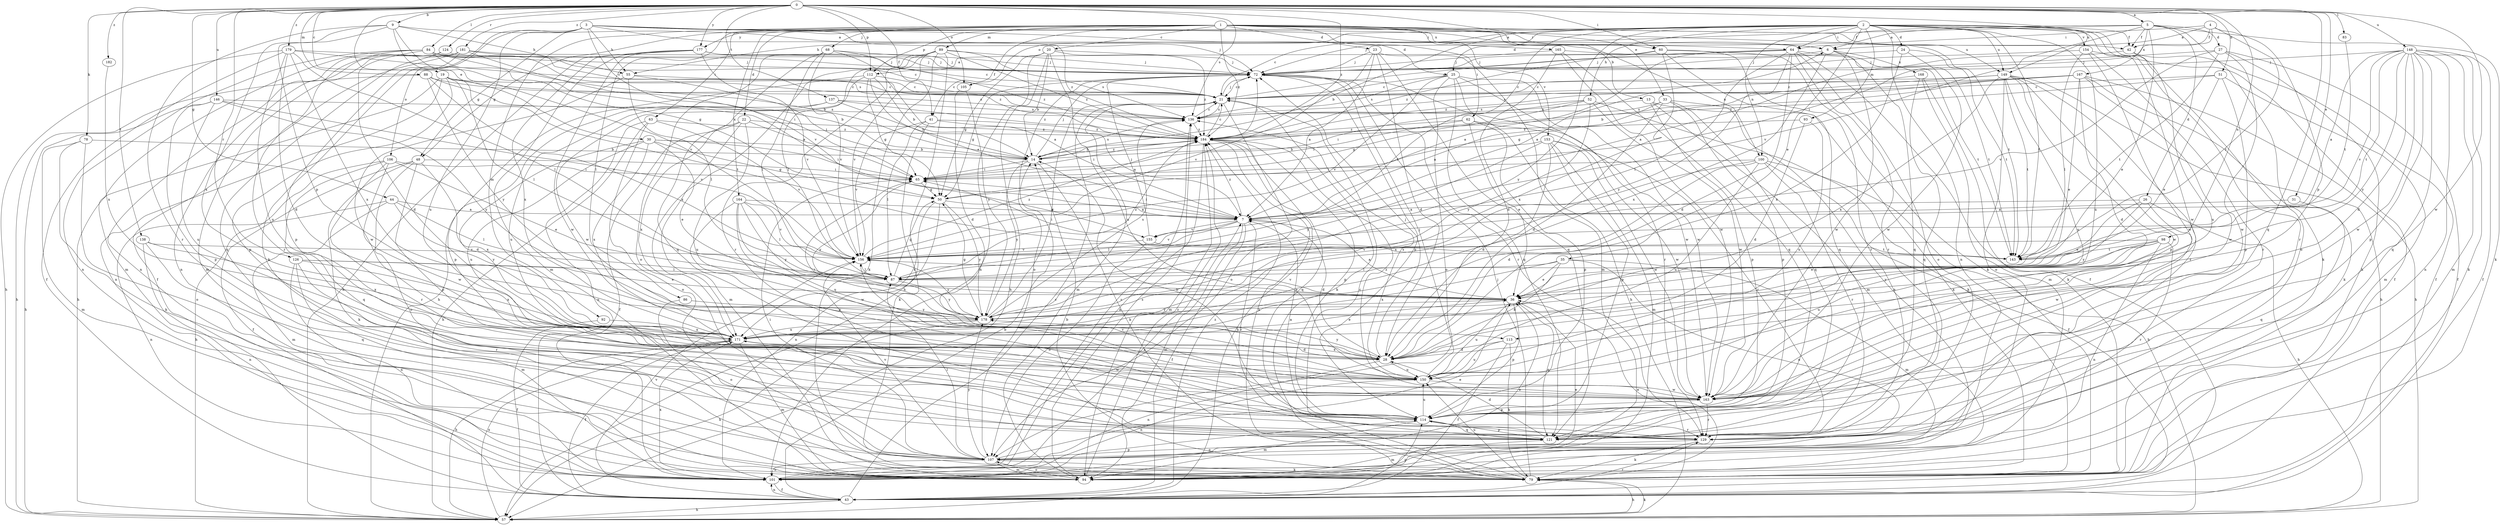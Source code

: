 strict digraph  {
0;
1;
2;
3;
4;
5;
6;
7;
9;
13;
14;
19;
20;
21;
22;
23;
24;
25;
26;
27;
28;
30;
31;
33;
35;
36;
41;
42;
43;
44;
48;
50;
51;
52;
55;
57;
60;
62;
63;
64;
65;
68;
72;
78;
79;
83;
84;
86;
87;
88;
89;
92;
93;
94;
98;
100;
101;
105;
106;
107;
112;
113;
114;
121;
124;
126;
129;
136;
137;
138;
143;
146;
148;
149;
150;
153;
154;
155;
156;
163;
164;
165;
167;
168;
171;
177;
178;
179;
181;
182;
184;
0 -> 5  [label=a];
0 -> 9  [label=b];
0 -> 19  [label=c];
0 -> 30  [label=e];
0 -> 31  [label=e];
0 -> 33  [label=e];
0 -> 41  [label=f];
0 -> 44  [label=g];
0 -> 51  [label=h];
0 -> 60  [label=i];
0 -> 78  [label=k];
0 -> 83  [label=l];
0 -> 84  [label=l];
0 -> 88  [label=m];
0 -> 98  [label=n];
0 -> 105  [label=o];
0 -> 112  [label=p];
0 -> 121  [label=q];
0 -> 124  [label=r];
0 -> 126  [label=r];
0 -> 136  [label=s];
0 -> 137  [label=t];
0 -> 138  [label=t];
0 -> 146  [label=u];
0 -> 148  [label=u];
0 -> 149  [label=u];
0 -> 163  [label=w];
0 -> 177  [label=y];
0 -> 179  [label=z];
0 -> 181  [label=z];
0 -> 182  [label=z];
0 -> 184  [label=z];
1 -> 13  [label=b];
1 -> 20  [label=c];
1 -> 22  [label=d];
1 -> 23  [label=d];
1 -> 41  [label=f];
1 -> 42  [label=f];
1 -> 48  [label=g];
1 -> 60  [label=i];
1 -> 62  [label=i];
1 -> 63  [label=i];
1 -> 68  [label=j];
1 -> 86  [label=l];
1 -> 89  [label=m];
1 -> 92  [label=m];
1 -> 100  [label=n];
1 -> 112  [label=p];
1 -> 143  [label=t];
1 -> 149  [label=u];
1 -> 153  [label=v];
1 -> 164  [label=x];
1 -> 165  [label=x];
1 -> 184  [label=z];
2 -> 14  [label=b];
2 -> 21  [label=c];
2 -> 24  [label=d];
2 -> 25  [label=d];
2 -> 35  [label=e];
2 -> 42  [label=f];
2 -> 52  [label=h];
2 -> 64  [label=i];
2 -> 79  [label=k];
2 -> 87  [label=l];
2 -> 93  [label=m];
2 -> 100  [label=n];
2 -> 101  [label=n];
2 -> 105  [label=o];
2 -> 129  [label=r];
2 -> 143  [label=t];
2 -> 149  [label=u];
2 -> 150  [label=u];
2 -> 154  [label=v];
2 -> 163  [label=w];
2 -> 177  [label=y];
2 -> 178  [label=y];
3 -> 6  [label=a];
3 -> 25  [label=d];
3 -> 48  [label=g];
3 -> 55  [label=h];
3 -> 64  [label=i];
3 -> 72  [label=j];
3 -> 79  [label=k];
3 -> 106  [label=o];
3 -> 150  [label=u];
3 -> 155  [label=v];
3 -> 184  [label=z];
4 -> 6  [label=a];
4 -> 42  [label=f];
4 -> 64  [label=i];
4 -> 65  [label=i];
4 -> 113  [label=p];
4 -> 143  [label=t];
5 -> 6  [label=a];
5 -> 26  [label=d];
5 -> 27  [label=d];
5 -> 36  [label=e];
5 -> 42  [label=f];
5 -> 55  [label=h];
5 -> 72  [label=j];
5 -> 79  [label=k];
5 -> 107  [label=o];
5 -> 155  [label=v];
5 -> 167  [label=x];
6 -> 72  [label=j];
6 -> 121  [label=q];
6 -> 163  [label=w];
6 -> 168  [label=x];
6 -> 171  [label=x];
7 -> 6  [label=a];
7 -> 28  [label=d];
7 -> 43  [label=f];
7 -> 65  [label=i];
7 -> 87  [label=l];
7 -> 94  [label=m];
7 -> 129  [label=r];
7 -> 155  [label=v];
7 -> 156  [label=v];
7 -> 184  [label=z];
9 -> 6  [label=a];
9 -> 50  [label=g];
9 -> 55  [label=h];
9 -> 113  [label=p];
9 -> 129  [label=r];
9 -> 156  [label=v];
9 -> 171  [label=x];
13 -> 79  [label=k];
13 -> 94  [label=m];
13 -> 114  [label=p];
13 -> 136  [label=s];
14 -> 65  [label=i];
14 -> 72  [label=j];
14 -> 79  [label=k];
14 -> 136  [label=s];
14 -> 178  [label=y];
14 -> 184  [label=z];
19 -> 21  [label=c];
19 -> 57  [label=h];
19 -> 87  [label=l];
19 -> 101  [label=n];
19 -> 114  [label=p];
19 -> 136  [label=s];
19 -> 143  [label=t];
20 -> 14  [label=b];
20 -> 50  [label=g];
20 -> 57  [label=h];
20 -> 72  [label=j];
20 -> 101  [label=n];
20 -> 150  [label=u];
20 -> 184  [label=z];
21 -> 72  [label=j];
21 -> 79  [label=k];
21 -> 94  [label=m];
21 -> 107  [label=o];
21 -> 136  [label=s];
22 -> 43  [label=f];
22 -> 65  [label=i];
22 -> 94  [label=m];
22 -> 150  [label=u];
22 -> 171  [label=x];
22 -> 184  [label=z];
23 -> 7  [label=a];
23 -> 28  [label=d];
23 -> 72  [label=j];
23 -> 94  [label=m];
23 -> 121  [label=q];
23 -> 156  [label=v];
24 -> 72  [label=j];
24 -> 143  [label=t];
24 -> 163  [label=w];
24 -> 171  [label=x];
25 -> 21  [label=c];
25 -> 57  [label=h];
25 -> 107  [label=o];
25 -> 121  [label=q];
25 -> 129  [label=r];
25 -> 136  [label=s];
25 -> 156  [label=v];
25 -> 163  [label=w];
26 -> 7  [label=a];
26 -> 36  [label=e];
26 -> 57  [label=h];
26 -> 163  [label=w];
26 -> 178  [label=y];
27 -> 43  [label=f];
27 -> 72  [label=j];
27 -> 79  [label=k];
27 -> 143  [label=t];
27 -> 156  [label=v];
27 -> 163  [label=w];
28 -> 65  [label=i];
28 -> 72  [label=j];
28 -> 101  [label=n];
28 -> 150  [label=u];
28 -> 171  [label=x];
28 -> 178  [label=y];
30 -> 14  [label=b];
30 -> 28  [label=d];
30 -> 36  [label=e];
30 -> 50  [label=g];
30 -> 65  [label=i];
30 -> 150  [label=u];
30 -> 171  [label=x];
31 -> 7  [label=a];
31 -> 121  [label=q];
33 -> 7  [label=a];
33 -> 28  [label=d];
33 -> 101  [label=n];
33 -> 114  [label=p];
33 -> 121  [label=q];
33 -> 136  [label=s];
35 -> 28  [label=d];
35 -> 36  [label=e];
35 -> 87  [label=l];
35 -> 94  [label=m];
35 -> 107  [label=o];
35 -> 171  [label=x];
36 -> 7  [label=a];
36 -> 114  [label=p];
36 -> 121  [label=q];
36 -> 150  [label=u];
36 -> 156  [label=v];
36 -> 178  [label=y];
41 -> 7  [label=a];
41 -> 79  [label=k];
41 -> 87  [label=l];
41 -> 156  [label=v];
41 -> 184  [label=z];
42 -> 7  [label=a];
42 -> 43  [label=f];
42 -> 150  [label=u];
43 -> 14  [label=b];
43 -> 21  [label=c];
43 -> 57  [label=h];
43 -> 101  [label=n];
43 -> 114  [label=p];
43 -> 129  [label=r];
43 -> 156  [label=v];
43 -> 184  [label=z];
44 -> 7  [label=a];
44 -> 87  [label=l];
44 -> 94  [label=m];
44 -> 101  [label=n];
44 -> 178  [label=y];
48 -> 43  [label=f];
48 -> 65  [label=i];
48 -> 79  [label=k];
48 -> 107  [label=o];
48 -> 114  [label=p];
48 -> 171  [label=x];
50 -> 7  [label=a];
50 -> 101  [label=n];
50 -> 171  [label=x];
50 -> 178  [label=y];
51 -> 21  [label=c];
51 -> 36  [label=e];
51 -> 94  [label=m];
51 -> 114  [label=p];
51 -> 184  [label=z];
52 -> 50  [label=g];
52 -> 65  [label=i];
52 -> 79  [label=k];
52 -> 136  [label=s];
52 -> 163  [label=w];
52 -> 178  [label=y];
55 -> 21  [label=c];
55 -> 65  [label=i];
55 -> 87  [label=l];
55 -> 163  [label=w];
57 -> 79  [label=k];
57 -> 171  [label=x];
60 -> 79  [label=k];
60 -> 121  [label=q];
60 -> 129  [label=r];
60 -> 171  [label=x];
60 -> 184  [label=z];
60 -> 112  [label=a];
62 -> 36  [label=e];
62 -> 65  [label=i];
62 -> 114  [label=p];
62 -> 163  [label=w];
62 -> 184  [label=z];
63 -> 57  [label=h];
63 -> 101  [label=n];
63 -> 107  [label=o];
63 -> 156  [label=v];
63 -> 184  [label=z];
64 -> 7  [label=a];
64 -> 21  [label=c];
64 -> 28  [label=d];
64 -> 43  [label=f];
64 -> 72  [label=j];
64 -> 87  [label=l];
64 -> 107  [label=o];
64 -> 129  [label=r];
64 -> 143  [label=t];
64 -> 178  [label=y];
65 -> 50  [label=g];
65 -> 178  [label=y];
68 -> 7  [label=a];
68 -> 72  [label=j];
68 -> 87  [label=l];
68 -> 107  [label=o];
68 -> 121  [label=q];
68 -> 156  [label=v];
68 -> 184  [label=z];
72 -> 21  [label=c];
72 -> 50  [label=g];
72 -> 107  [label=o];
72 -> 114  [label=p];
72 -> 129  [label=r];
72 -> 163  [label=w];
78 -> 14  [label=b];
78 -> 79  [label=k];
78 -> 94  [label=m];
78 -> 107  [label=o];
79 -> 14  [label=b];
79 -> 21  [label=c];
79 -> 36  [label=e];
79 -> 57  [label=h];
79 -> 72  [label=j];
79 -> 150  [label=u];
83 -> 143  [label=t];
84 -> 7  [label=a];
84 -> 14  [label=b];
84 -> 21  [label=c];
84 -> 28  [label=d];
84 -> 72  [label=j];
84 -> 94  [label=m];
84 -> 101  [label=n];
84 -> 129  [label=r];
84 -> 184  [label=z];
86 -> 107  [label=o];
86 -> 178  [label=y];
87 -> 36  [label=e];
87 -> 50  [label=g];
87 -> 178  [label=y];
87 -> 184  [label=z];
88 -> 14  [label=b];
88 -> 21  [label=c];
88 -> 57  [label=h];
88 -> 156  [label=v];
88 -> 178  [label=y];
89 -> 57  [label=h];
89 -> 72  [label=j];
89 -> 79  [label=k];
89 -> 87  [label=l];
89 -> 129  [label=r];
89 -> 136  [label=s];
89 -> 156  [label=v];
89 -> 171  [label=x];
89 -> 184  [label=z];
92 -> 43  [label=f];
92 -> 171  [label=x];
93 -> 28  [label=d];
93 -> 150  [label=u];
93 -> 184  [label=z];
94 -> 36  [label=e];
94 -> 107  [label=o];
94 -> 136  [label=s];
94 -> 184  [label=z];
98 -> 36  [label=e];
98 -> 101  [label=n];
98 -> 129  [label=r];
98 -> 143  [label=t];
98 -> 150  [label=u];
98 -> 156  [label=v];
98 -> 178  [label=y];
100 -> 28  [label=d];
100 -> 43  [label=f];
100 -> 57  [label=h];
100 -> 65  [label=i];
100 -> 129  [label=r];
100 -> 150  [label=u];
100 -> 171  [label=x];
101 -> 7  [label=a];
101 -> 36  [label=e];
101 -> 43  [label=f];
101 -> 114  [label=p];
101 -> 136  [label=s];
101 -> 171  [label=x];
105 -> 28  [label=d];
105 -> 178  [label=y];
106 -> 36  [label=e];
106 -> 57  [label=h];
106 -> 65  [label=i];
106 -> 121  [label=q];
106 -> 129  [label=r];
106 -> 163  [label=w];
107 -> 36  [label=e];
107 -> 65  [label=i];
107 -> 79  [label=k];
107 -> 87  [label=l];
107 -> 94  [label=m];
107 -> 101  [label=n];
107 -> 156  [label=v];
107 -> 178  [label=y];
112 -> 7  [label=a];
112 -> 14  [label=b];
112 -> 21  [label=c];
112 -> 50  [label=g];
112 -> 57  [label=h];
112 -> 163  [label=w];
113 -> 28  [label=d];
113 -> 43  [label=f];
113 -> 79  [label=k];
113 -> 150  [label=u];
114 -> 7  [label=a];
114 -> 14  [label=b];
114 -> 94  [label=m];
114 -> 121  [label=q];
114 -> 129  [label=r];
114 -> 150  [label=u];
121 -> 28  [label=d];
121 -> 94  [label=m];
121 -> 114  [label=p];
124 -> 72  [label=j];
124 -> 101  [label=n];
124 -> 121  [label=q];
126 -> 36  [label=e];
126 -> 87  [label=l];
126 -> 94  [label=m];
126 -> 101  [label=n];
126 -> 129  [label=r];
126 -> 171  [label=x];
129 -> 79  [label=k];
129 -> 107  [label=o];
136 -> 21  [label=c];
136 -> 184  [label=z];
137 -> 14  [label=b];
137 -> 114  [label=p];
137 -> 136  [label=s];
137 -> 150  [label=u];
137 -> 184  [label=z];
138 -> 101  [label=n];
138 -> 121  [label=q];
138 -> 156  [label=v];
138 -> 171  [label=x];
143 -> 65  [label=i];
146 -> 57  [label=h];
146 -> 114  [label=p];
146 -> 136  [label=s];
146 -> 150  [label=u];
146 -> 156  [label=v];
146 -> 178  [label=y];
148 -> 7  [label=a];
148 -> 28  [label=d];
148 -> 43  [label=f];
148 -> 72  [label=j];
148 -> 79  [label=k];
148 -> 94  [label=m];
148 -> 101  [label=n];
148 -> 114  [label=p];
148 -> 121  [label=q];
148 -> 143  [label=t];
148 -> 156  [label=v];
148 -> 163  [label=w];
148 -> 178  [label=y];
149 -> 21  [label=c];
149 -> 50  [label=g];
149 -> 57  [label=h];
149 -> 107  [label=o];
149 -> 114  [label=p];
149 -> 129  [label=r];
149 -> 143  [label=t];
149 -> 150  [label=u];
149 -> 163  [label=w];
149 -> 171  [label=x];
150 -> 72  [label=j];
150 -> 101  [label=n];
150 -> 136  [label=s];
150 -> 163  [label=w];
153 -> 14  [label=b];
153 -> 28  [label=d];
153 -> 94  [label=m];
153 -> 114  [label=p];
153 -> 129  [label=r];
153 -> 163  [label=w];
153 -> 178  [label=y];
154 -> 43  [label=f];
154 -> 72  [label=j];
154 -> 87  [label=l];
154 -> 129  [label=r];
154 -> 163  [label=w];
155 -> 72  [label=j];
155 -> 107  [label=o];
155 -> 143  [label=t];
155 -> 156  [label=v];
156 -> 87  [label=l];
156 -> 178  [label=y];
156 -> 184  [label=z];
163 -> 114  [label=p];
163 -> 129  [label=r];
163 -> 156  [label=v];
163 -> 184  [label=z];
164 -> 7  [label=a];
164 -> 87  [label=l];
164 -> 114  [label=p];
164 -> 150  [label=u];
164 -> 156  [label=v];
164 -> 163  [label=w];
164 -> 178  [label=y];
165 -> 28  [label=d];
165 -> 72  [label=j];
165 -> 121  [label=q];
165 -> 143  [label=t];
165 -> 163  [label=w];
167 -> 14  [label=b];
167 -> 21  [label=c];
167 -> 28  [label=d];
167 -> 36  [label=e];
167 -> 57  [label=h];
167 -> 79  [label=k];
167 -> 136  [label=s];
167 -> 163  [label=w];
167 -> 184  [label=z];
168 -> 21  [label=c];
168 -> 79  [label=k];
168 -> 94  [label=m];
168 -> 121  [label=q];
171 -> 28  [label=d];
171 -> 36  [label=e];
171 -> 43  [label=f];
171 -> 57  [label=h];
171 -> 94  [label=m];
171 -> 163  [label=w];
177 -> 21  [label=c];
177 -> 57  [label=h];
177 -> 72  [label=j];
177 -> 94  [label=m];
177 -> 156  [label=v];
177 -> 163  [label=w];
177 -> 171  [label=x];
178 -> 21  [label=c];
178 -> 50  [label=g];
178 -> 57  [label=h];
178 -> 136  [label=s];
178 -> 171  [label=x];
179 -> 21  [label=c];
179 -> 28  [label=d];
179 -> 43  [label=f];
179 -> 57  [label=h];
179 -> 72  [label=j];
179 -> 87  [label=l];
179 -> 150  [label=u];
179 -> 171  [label=x];
181 -> 43  [label=f];
181 -> 65  [label=i];
181 -> 72  [label=j];
181 -> 94  [label=m];
181 -> 101  [label=n];
181 -> 114  [label=p];
181 -> 136  [label=s];
182 -> 171  [label=x];
184 -> 14  [label=b];
184 -> 21  [label=c];
184 -> 57  [label=h];
184 -> 65  [label=i];
184 -> 72  [label=j];
184 -> 79  [label=k];
184 -> 94  [label=m];
184 -> 101  [label=n];
184 -> 114  [label=p];
184 -> 121  [label=q];
}
